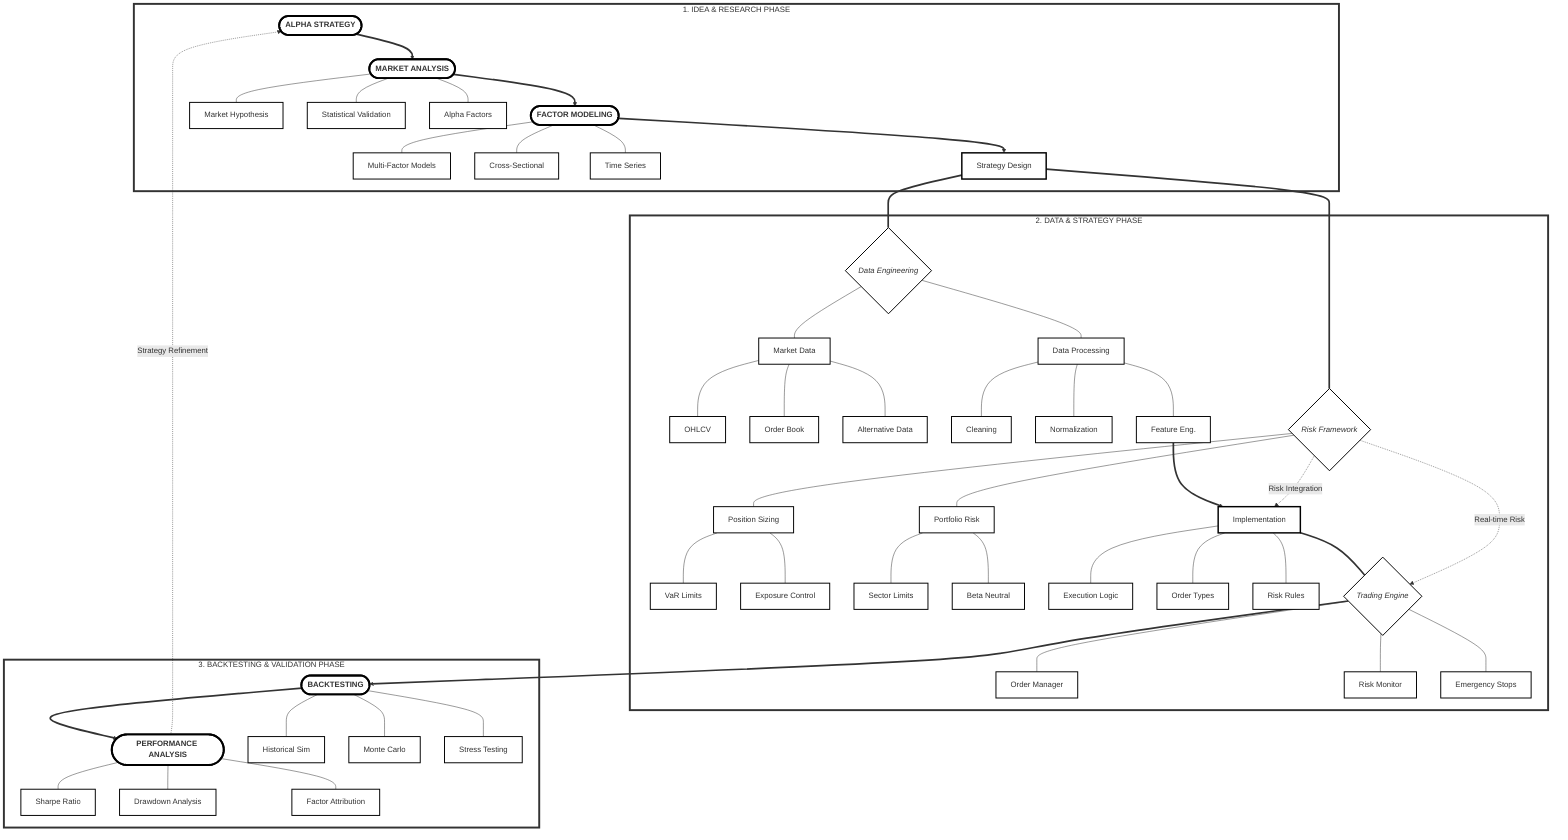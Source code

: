 graph TD
    subgraph IDEA_PHASE[1. IDEA & RESEARCH PHASE]
        A([ALPHA STRATEGY]) ==> B([MARKET ANALYSIS])
        B ==> C([FACTOR MODELING])
        C ==> D[Strategy Design]
        
        %% Research Components
        B --- B1[Market Hypothesis]
        B --- B2[Statistical Validation]
        B --- B3[Alpha Factors]
        
        C --- C1[Multi-Factor Models]
        C --- C2[Cross-Sectional]
        C --- C3[Time Series]
    end

    subgraph DATA_PHASE[2. DATA & STRATEGY PHASE]
        F{Data Engineering} --- F1[Market Data]
        F1 --- F11[OHLCV]
        F1 --- F12[Order Book]
        F1 --- F13[Alternative Data]
        
        F --- F2[Data Processing]
        F2 --- F21[Cleaning]
        F2 --- F22[Normalization]
        F2 --- F23[Feature Eng.]
        
        E{Risk Framework} --- E1[Position Sizing]
        E1 --- E11[VaR Limits]
        E1 --- E12[Exposure Control]
        
        E --- E2[Portfolio Risk]
        E2 --- E21[Sector Limits]
        E2 --- E22[Beta Neutral]
        
        F23 ==> G[Implementation]
        G --- G1[Execution Logic]
        G --- G2[Order Types]
        G --- G3[Risk Rules]
        
        G === H{Trading Engine}
        H --- H1[Order Manager]
        H --- H2[Risk Monitor]
        H --- H3[Emergency Stops]
    end

    subgraph BACKTEST_PHASE[3. BACKTESTING & VALIDATION PHASE]
        I([BACKTESTING]) ==> J([PERFORMANCE ANALYSIS])
        
        I --- I1[Historical Sim]
        I --- I2[Monte Carlo]
        I --- I3[Stress Testing]
        
        J --- J1[Sharpe Ratio]
        J --- J2[Drawdown Analysis]
        J --- J3[Factor Attribution]
        
        J -.-> |Strategy Refinement| A
    end

    %% Cross-phase connections
    D === E
    D === F
    E -.->|Risk Integration| G
    E -.->|Real-time Risk| H
    H ==> I

    %% Styling
    classDef default fill:white,stroke:#000,stroke-width:2px
    classDef main fill:white,stroke:#000,stroke-width:4px,font-weight:bold
    classDef process fill:white,stroke:#000,stroke-width:3px
    classDef decision fill:white,stroke:#000,stroke-width:2px,font-style:italic
    classDef phase fill:none,stroke:#333,stroke-width:4px
    
    class A,B,C,I,J main
    class D,G process
    class E,F,H decision
    class IDEA_PHASE,DATA_PHASE,BACKTEST_PHASE phase